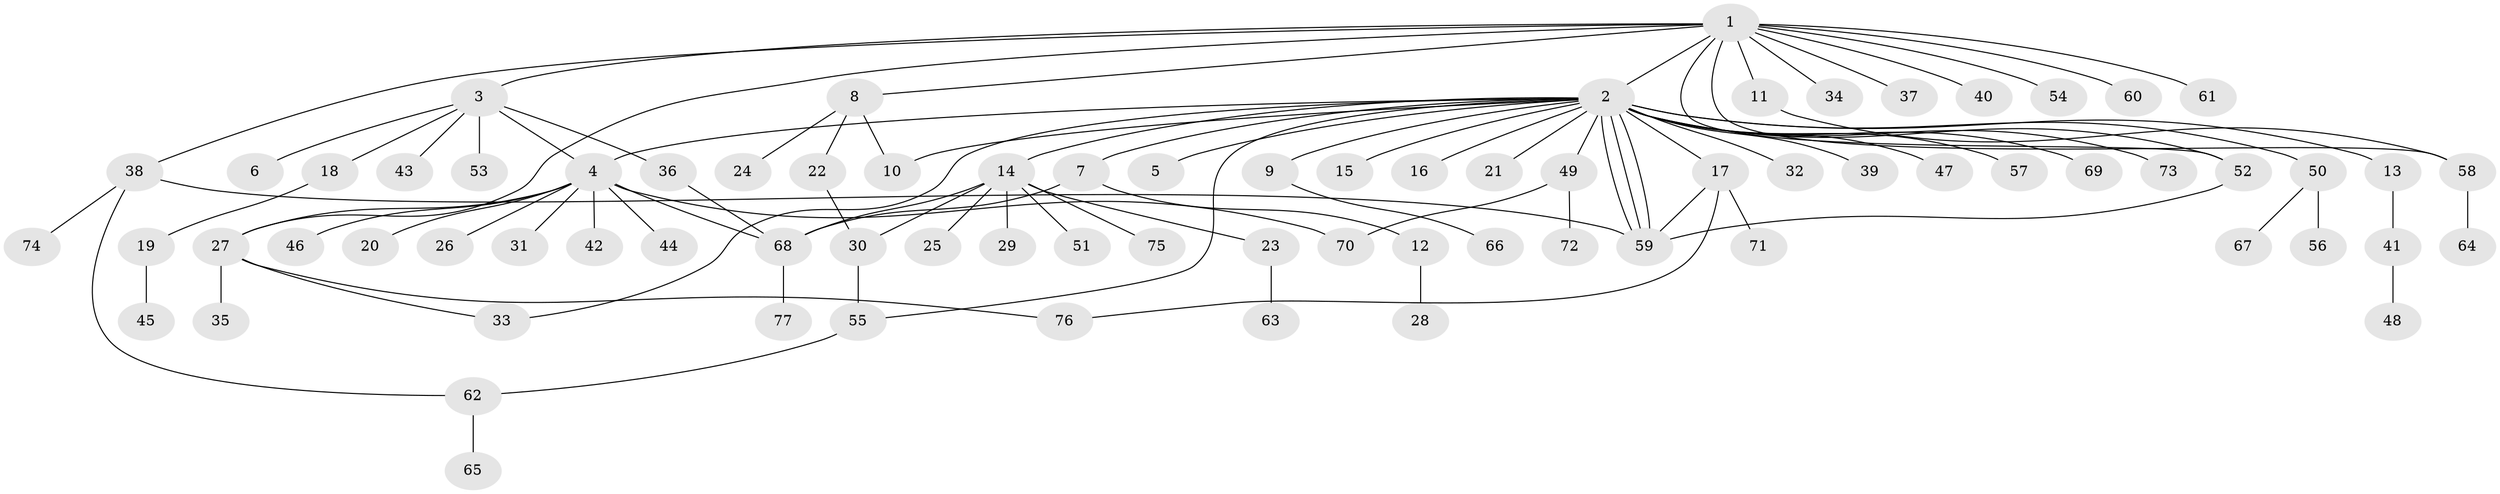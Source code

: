 // Generated by graph-tools (version 1.1) at 2025/11/02/27/25 16:11:11]
// undirected, 77 vertices, 95 edges
graph export_dot {
graph [start="1"]
  node [color=gray90,style=filled];
  1;
  2;
  3;
  4;
  5;
  6;
  7;
  8;
  9;
  10;
  11;
  12;
  13;
  14;
  15;
  16;
  17;
  18;
  19;
  20;
  21;
  22;
  23;
  24;
  25;
  26;
  27;
  28;
  29;
  30;
  31;
  32;
  33;
  34;
  35;
  36;
  37;
  38;
  39;
  40;
  41;
  42;
  43;
  44;
  45;
  46;
  47;
  48;
  49;
  50;
  51;
  52;
  53;
  54;
  55;
  56;
  57;
  58;
  59;
  60;
  61;
  62;
  63;
  64;
  65;
  66;
  67;
  68;
  69;
  70;
  71;
  72;
  73;
  74;
  75;
  76;
  77;
  1 -- 2;
  1 -- 3;
  1 -- 8;
  1 -- 11;
  1 -- 27;
  1 -- 34;
  1 -- 37;
  1 -- 38;
  1 -- 40;
  1 -- 52;
  1 -- 54;
  1 -- 58;
  1 -- 60;
  1 -- 61;
  2 -- 4;
  2 -- 5;
  2 -- 7;
  2 -- 9;
  2 -- 10;
  2 -- 13;
  2 -- 14;
  2 -- 15;
  2 -- 16;
  2 -- 17;
  2 -- 21;
  2 -- 32;
  2 -- 33;
  2 -- 39;
  2 -- 47;
  2 -- 49;
  2 -- 50;
  2 -- 52;
  2 -- 55;
  2 -- 57;
  2 -- 59;
  2 -- 59;
  2 -- 59;
  2 -- 69;
  2 -- 73;
  3 -- 4;
  3 -- 6;
  3 -- 18;
  3 -- 36;
  3 -- 43;
  3 -- 53;
  4 -- 20;
  4 -- 26;
  4 -- 27;
  4 -- 31;
  4 -- 42;
  4 -- 44;
  4 -- 46;
  4 -- 68;
  4 -- 70;
  7 -- 12;
  7 -- 68;
  8 -- 10;
  8 -- 22;
  8 -- 24;
  9 -- 66;
  11 -- 58;
  12 -- 28;
  13 -- 41;
  14 -- 23;
  14 -- 25;
  14 -- 29;
  14 -- 30;
  14 -- 51;
  14 -- 68;
  14 -- 75;
  17 -- 59;
  17 -- 71;
  17 -- 76;
  18 -- 19;
  19 -- 45;
  22 -- 30;
  23 -- 63;
  27 -- 33;
  27 -- 35;
  27 -- 76;
  30 -- 55;
  36 -- 68;
  38 -- 59;
  38 -- 62;
  38 -- 74;
  41 -- 48;
  49 -- 70;
  49 -- 72;
  50 -- 56;
  50 -- 67;
  52 -- 59;
  55 -- 62;
  58 -- 64;
  62 -- 65;
  68 -- 77;
}
